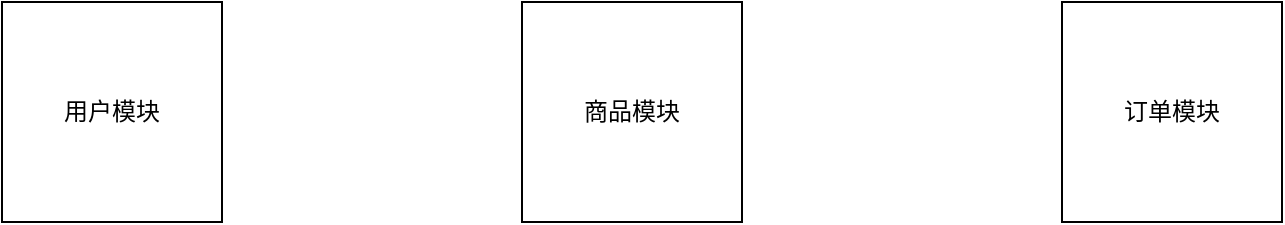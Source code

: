 <mxfile version="12.0.0" type="github" pages="1"><diagram id="WMjZHk-J2rDugeYggTa6" name="第 1 页"><mxGraphModel dx="1408" dy="755" grid="1" gridSize="10" guides="1" tooltips="1" connect="1" arrows="1" fold="1" page="1" pageScale="1" pageWidth="827" pageHeight="1169" math="0" shadow="0"><root><mxCell id="0"/><mxCell id="1" parent="0"/><mxCell id="TY9OjG6-pqf1wftRYbp1-1" value="用户模块" style="whiteSpace=wrap;html=1;aspect=fixed;" vertex="1" parent="1"><mxGeometry x="160" y="140" width="110" height="110" as="geometry"/></mxCell><mxCell id="TY9OjG6-pqf1wftRYbp1-3" value="订单模块" style="whiteSpace=wrap;html=1;aspect=fixed;" vertex="1" parent="1"><mxGeometry x="690" y="140" width="110" height="110" as="geometry"/></mxCell><mxCell id="TY9OjG6-pqf1wftRYbp1-4" value="商品模块" style="whiteSpace=wrap;html=1;aspect=fixed;" vertex="1" parent="1"><mxGeometry x="420" y="140" width="110" height="110" as="geometry"/></mxCell></root></mxGraphModel></diagram></mxfile>